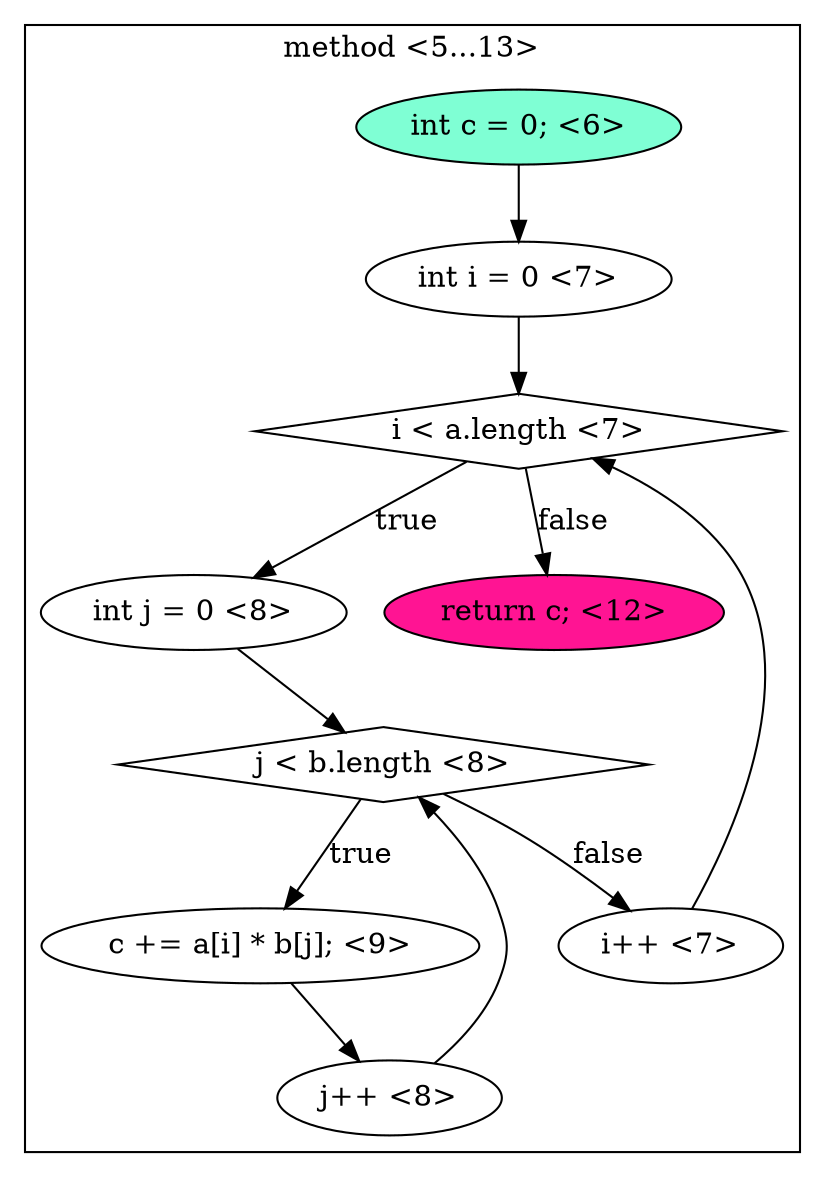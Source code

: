 digraph CFG {
subgraph cluster0 {
label = "method <5...13>";
0.0 [style = filled, label = "int c = 0; <6>", fillcolor = aquamarine, shape = ellipse];
0.1 [style = filled, label = "int i = 0 <7>", fillcolor = white, shape = ellipse];
0.2 [style = filled, label = "i < a.length <7>", fillcolor = white, shape = diamond];
0.3 [style = filled, label = "i++ <7>", fillcolor = white, shape = ellipse];
0.4 [style = filled, label = "int j = 0 <8>", fillcolor = white, shape = ellipse];
0.5 [style = filled, label = "j < b.length <8>", fillcolor = white, shape = diamond];
0.6 [style = filled, label = "j++ <8>", fillcolor = white, shape = ellipse];
0.7 [style = filled, label = "c += a[i] * b[j]; <9>", fillcolor = white, shape = ellipse];
0.8 [style = filled, label = "return c; <12>", fillcolor = deeppink, shape = ellipse];
0.0 -> 0.1 [style = solid, label=""];
0.1 -> 0.2 [style = solid, label=""];
0.2 -> 0.4 [style = solid, label="true"];
0.2 -> 0.8 [style = solid, label="false"];
0.3 -> 0.2 [style = solid, label=""];
0.4 -> 0.5 [style = solid, label=""];
0.5 -> 0.3 [style = solid, label="false"];
0.5 -> 0.7 [style = solid, label="true"];
0.6 -> 0.5 [style = solid, label=""];
0.7 -> 0.6 [style = solid, label=""];
}
}